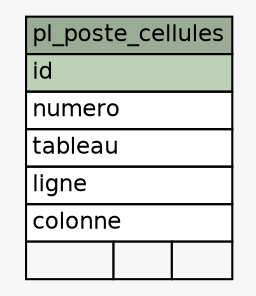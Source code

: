 // dot 2.26.3 on Linux 3.2.0-4-amd64
// SchemaSpy rev 590
digraph "pl_poste_cellules" {
  graph [
    rankdir="RL"
    bgcolor="#f7f7f7"
    nodesep="0.18"
    ranksep="0.46"
    fontname="Helvetica"
    fontsize="11"
  ];
  node [
    fontname="Helvetica"
    fontsize="11"
    shape="plaintext"
  ];
  edge [
    arrowsize="0.8"
  ];
  "pl_poste_cellules" [
    label=<
    <TABLE BORDER="0" CELLBORDER="1" CELLSPACING="0" BGCOLOR="#ffffff">
      <TR><TD COLSPAN="3" BGCOLOR="#9bab96" ALIGN="CENTER">pl_poste_cellules</TD></TR>
      <TR><TD PORT="id" COLSPAN="3" BGCOLOR="#bed1b8" ALIGN="LEFT">id</TD></TR>
      <TR><TD PORT="numero" COLSPAN="3" ALIGN="LEFT">numero</TD></TR>
      <TR><TD PORT="tableau" COLSPAN="3" ALIGN="LEFT">tableau</TD></TR>
      <TR><TD PORT="ligne" COLSPAN="3" ALIGN="LEFT">ligne</TD></TR>
      <TR><TD PORT="colonne" COLSPAN="3" ALIGN="LEFT">colonne</TD></TR>
      <TR><TD ALIGN="LEFT" BGCOLOR="#f7f7f7">  </TD><TD ALIGN="RIGHT" BGCOLOR="#f7f7f7">  </TD><TD ALIGN="RIGHT" BGCOLOR="#f7f7f7">  </TD></TR>
    </TABLE>>
    URL="tables/pl_poste_cellules.html"
    tooltip="pl_poste_cellules"
  ];
}

